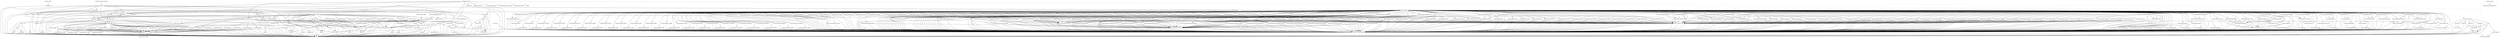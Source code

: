 digraph depends {
    node [shape=plaintext]
"alsa-utils-alsamixer" -> "libasound2";
"alsa-utils-alsamixer" -> "libc6";
"alsa-utils-alsamixer" -> "libformw5";
"alsa-utils-alsamixer" -> "libmenuw5";
"alsa-utils-alsamixer" -> "libncursesw5";
"alsa-utils-alsamixer" -> "libpanelw5";
"alsa-utils-alsamixer" -> "libtinfo5";
"angstrom-feed-configs" -> "opkg" [style=dotted];
"angstrom-packagegroup-boot" -> "angstrom-version";
"angstrom-packagegroup-boot" -> "packagegroup-boot";
"avahi-daemon" -> "base-files";
"avahi-daemon" -> "base-passwd";
"avahi-daemon" -> "libavahi-common3";
"avahi-daemon" -> "libavahi-core7";
"avahi-daemon" -> "libc6";
"avahi-daemon" -> "libcap2";
"avahi-daemon" -> "libdaemon0";
"avahi-daemon" -> "libdbus-1-3";
"avahi-daemon" -> "libexpat1";
"avahi-daemon" -> "libnss-mdns" [style=dotted];
"avahi-daemon" -> "shadow";
"avahi-utils" -> "libavahi-client3";
"avahi-utils" -> "libavahi-common3";
"avahi-utils" -> "libc6";
"bluez4" -> "libc6";
"bluez4" -> "libdbus-1-3";
"bluez4" -> "libglib-2.0-0";
"bluez4" -> "libreadline6";
"bluez4" -> "libudev1";
"bluez4" -> "libusb-0.1-4";
"bluez4" -> "libusb-1.0-0";
"busybox" -> "busybox-syslog" [style=dotted];
"busybox" -> "busybox-udhcpc" [style=dotted];
"busybox" -> "libc6";
"busybox" -> "update-alternatives-opkg";
"busybox" -> "update-rc.d" [style=dotted];
"connman" -> "bluez4";
"connman" -> "connman-conf" [style=dotted];
"connman" -> "dbus-1";
"connman" -> "iptables";
"connman" -> "libc6";
"connman" -> "libdbus-1-3";
"connman" -> "libglib-2.0-0";
"connman" -> "libgnutls26";
"connman" -> "ofono";
"connman" -> "update-rc.d" [style=dotted];
"connman" -> "wpa-supplicant";
"connman" -> "xuser-account";
"connman-angstrom-settings" -> "connman";
"cpufreq-tweaks" -> "cpufrequtils";
"cpufrequtils" -> "libc6";
"dbus-1" -> "base-files";
"dbus-1" -> "base-passwd";
"dbus-1" -> "libc6";
"dbus-1" -> "libdbus-1-3";
"dbus-1" -> "libexpat1";
"dbus-1" -> "libx11-6";
"dbus-1" -> "shadow";
"dbus-1" -> "update-rc.d" [style=dotted];
"e2fsprogs-e2fsck" -> "libblkid1";
"e2fsprogs-e2fsck" -> "libc6";
"e2fsprogs-e2fsck" -> "libcom-err2";
"e2fsprogs-e2fsck" -> "libe2p2";
"e2fsprogs-e2fsck" -> "libext2fs2";
"e2fsprogs-e2fsck" -> "libuuid1";
"fixmac" -> "ranpwd";
"htop" -> "libc6";
"htop" -> "libncursesw5";
"htop" -> "libtinfo5";
"htop" -> "ncurses-terminfo";
"iptables" -> "kernel-module-ip-tables" [style=dotted];
"iptables" -> "kernel-module-ipt-masquerade" [style=dotted];
"iptables" -> "kernel-module-iptable-filter" [style=dotted];
"iptables" -> "kernel-module-iptable-nat" [style=dotted];
"iptables" -> "kernel-module-nf-conntrack" [style=dotted];
"iptables" -> "kernel-module-nf-conntrack-ipv4" [style=dotted];
"iptables" -> "kernel-module-nf-defrag-ipv4" [style=dotted];
"iptables" -> "kernel-module-nf-nat" [style=dotted];
"iptables" -> "kernel-module-x-tables" [style=dotted];
"iptables" -> "libc6";
"iw" -> "libc6";
"iw" -> "libnl-3-200";
"iw" -> "libnl-3-genl";
"kernel" -> "kernel-3.14.4-yocto-standard";
"kernel-module-8021q" -> "kernel-3.14.4-yocto-standard";
"kernel-module-act-mirred" -> "kernel-3.14.4-yocto-standard";
"kernel-module-af-key" -> "kernel-3.14.4-yocto-standard";
"kernel-module-ah4" -> "kernel-3.14.4-yocto-standard";
"kernel-module-ansi-cprng" -> "kernel-3.14.4-yocto-standard";
"kernel-module-anubis" -> "kernel-3.14.4-yocto-standard";
"kernel-module-arc4" -> "kernel-3.14.4-yocto-standard";
"kernel-module-arp-tables" -> "kernel-3.14.4-yocto-standard";
"kernel-module-arp-tables" -> "kernel-module-x-tables";
"kernel-module-arpt-mangle" -> "kernel-3.14.4-yocto-standard";
"kernel-module-arpt-mangle" -> "kernel-module-x-tables";
"kernel-module-arptable-filter" -> "kernel-3.14.4-yocto-standard";
"kernel-module-arptable-filter" -> "kernel-module-arp-tables";
"kernel-module-arptable-filter" -> "kernel-module-x-tables";
"kernel-module-binfmt-misc" -> "kernel-3.14.4-yocto-standard";
"kernel-module-blowfish-common" -> "kernel-3.14.4-yocto-standard";
"kernel-module-blowfish-generic" -> "kernel-3.14.4-yocto-standard";
"kernel-module-blowfish-generic" -> "kernel-module-blowfish-common";
"kernel-module-bonding" -> "kernel-3.14.4-yocto-standard";
"kernel-module-bridge" -> "kernel-3.14.4-yocto-standard";
"kernel-module-bridge" -> "kernel-module-llc";
"kernel-module-bridge" -> "kernel-module-stp";
"kernel-module-bsd-comp" -> "kernel-3.14.4-yocto-standard";
"kernel-module-bsd-comp" -> "kernel-module-ppp-generic";
"kernel-module-bsd-comp" -> "kernel-module-slhc";
"kernel-module-camellia-generic" -> "kernel-3.14.4-yocto-standard";
"kernel-module-cast-common" -> "kernel-3.14.4-yocto-standard";
"kernel-module-cast5-generic" -> "kernel-3.14.4-yocto-standard";
"kernel-module-cast5-generic" -> "kernel-module-cast-common";
"kernel-module-cast6-generic" -> "kernel-3.14.4-yocto-standard";
"kernel-module-cast6-generic" -> "kernel-module-cast-common";
"kernel-module-cdrom" -> "kernel-3.14.4-yocto-standard";
"kernel-module-cifs" -> "kernel-3.14.4-yocto-standard";
"kernel-module-cmac" -> "kernel-3.14.4-yocto-standard";
"kernel-module-configfs" -> "kernel-3.14.4-yocto-standard";
"kernel-module-crc-ccitt" -> "kernel-3.14.4-yocto-standard";
"kernel-module-crypto-null" -> "kernel-3.14.4-yocto-standard";
"kernel-module-cryptoloop" -> "kernel-3.14.4-yocto-standard";
"kernel-module-cryptoloop" -> "kernel-module-loop";
"kernel-module-ctr" -> "kernel-3.14.4-yocto-standard";
"kernel-module-cuse" -> "kernel-3.14.4-yocto-standard";
"kernel-module-cuse" -> "kernel-module-fuse";
"kernel-module-deflate" -> "kernel-3.14.4-yocto-standard";
"kernel-module-dummy" -> "kernel-3.14.4-yocto-standard";
"kernel-module-ebt-802-3" -> "kernel-3.14.4-yocto-standard";
"kernel-module-ebt-802-3" -> "kernel-module-x-tables";
"kernel-module-ebt-among" -> "kernel-3.14.4-yocto-standard";
"kernel-module-ebt-among" -> "kernel-module-x-tables";
"kernel-module-ebt-arp" -> "kernel-3.14.4-yocto-standard";
"kernel-module-ebt-arp" -> "kernel-module-x-tables";
"kernel-module-ebt-arpreply" -> "kernel-3.14.4-yocto-standard";
"kernel-module-ebt-arpreply" -> "kernel-module-x-tables";
"kernel-module-ebt-dnat" -> "kernel-3.14.4-yocto-standard";
"kernel-module-ebt-dnat" -> "kernel-module-x-tables";
"kernel-module-ebt-ip" -> "kernel-3.14.4-yocto-standard";
"kernel-module-ebt-ip" -> "kernel-module-x-tables";
"kernel-module-ebt-ip6" -> "kernel-3.14.4-yocto-standard";
"kernel-module-ebt-ip6" -> "kernel-module-x-tables";
"kernel-module-ebt-limit" -> "kernel-3.14.4-yocto-standard";
"kernel-module-ebt-limit" -> "kernel-module-x-tables";
"kernel-module-ebt-log" -> "kernel-3.14.4-yocto-standard";
"kernel-module-ebt-log" -> "kernel-module-x-tables";
"kernel-module-ebt-mark" -> "kernel-3.14.4-yocto-standard";
"kernel-module-ebt-mark" -> "kernel-module-x-tables";
"kernel-module-ebt-mark-m" -> "kernel-3.14.4-yocto-standard";
"kernel-module-ebt-mark-m" -> "kernel-module-x-tables";
"kernel-module-ebt-nflog" -> "kernel-3.14.4-yocto-standard";
"kernel-module-ebt-nflog" -> "kernel-module-x-tables";
"kernel-module-ebt-pkttype" -> "kernel-3.14.4-yocto-standard";
"kernel-module-ebt-pkttype" -> "kernel-module-x-tables";
"kernel-module-ebt-redirect" -> "kernel-3.14.4-yocto-standard";
"kernel-module-ebt-redirect" -> "kernel-module-x-tables";
"kernel-module-ebt-snat" -> "kernel-3.14.4-yocto-standard";
"kernel-module-ebt-snat" -> "kernel-module-x-tables";
"kernel-module-ebt-stp" -> "kernel-3.14.4-yocto-standard";
"kernel-module-ebt-stp" -> "kernel-module-x-tables";
"kernel-module-ebt-ulog" -> "kernel-3.14.4-yocto-standard";
"kernel-module-ebt-ulog" -> "kernel-module-x-tables";
"kernel-module-ebt-vlan" -> "kernel-3.14.4-yocto-standard";
"kernel-module-ebt-vlan" -> "kernel-module-x-tables";
"kernel-module-ebtable-broute" -> "kernel-3.14.4-yocto-standard";
"kernel-module-ebtable-broute" -> "kernel-module-bridge";
"kernel-module-ebtable-broute" -> "kernel-module-ebtables";
"kernel-module-ebtable-broute" -> "kernel-module-llc";
"kernel-module-ebtable-broute" -> "kernel-module-stp";
"kernel-module-ebtable-broute" -> "kernel-module-x-tables";
"kernel-module-ebtable-filter" -> "kernel-3.14.4-yocto-standard";
"kernel-module-ebtable-filter" -> "kernel-module-ebtables";
"kernel-module-ebtable-filter" -> "kernel-module-x-tables";
"kernel-module-ebtable-nat" -> "kernel-3.14.4-yocto-standard";
"kernel-module-ebtable-nat" -> "kernel-module-ebtables";
"kernel-module-ebtable-nat" -> "kernel-module-x-tables";
"kernel-module-ebtables" -> "kernel-3.14.4-yocto-standard";
"kernel-module-ebtables" -> "kernel-module-x-tables";
"kernel-module-ecb" -> "kernel-3.14.4-yocto-standard";
"kernel-module-esp4" -> "kernel-3.14.4-yocto-standard";
"kernel-module-fuse" -> "kernel-3.14.4-yocto-standard";
"kernel-module-i2c-core" -> "kernel-3.14.4-yocto-standard";
"kernel-module-i2c-dev" -> "kernel-3.14.4-yocto-standard";
"kernel-module-i2c-dev" -> "kernel-module-i2c-core";
"kernel-module-i2c-piix4" -> "kernel-3.14.4-yocto-standard";
"kernel-module-i2c-piix4" -> "kernel-module-i2c-core";
"kernel-module-ip-tables" -> "kernel-3.14.4-yocto-standard";
"kernel-module-ip-tables" -> "kernel-module-x-tables";
"kernel-module-ip6-tables" -> "kernel-3.14.4-yocto-standard";
"kernel-module-ip6-tables" -> "kernel-module-x-tables";
"kernel-module-ip6-tunnel" -> "kernel-3.14.4-yocto-standard";
"kernel-module-ip6-tunnel" -> "kernel-module-tunnel6";
"kernel-module-ip6t-eui64" -> "kernel-3.14.4-yocto-standard";
"kernel-module-ip6t-eui64" -> "kernel-module-x-tables";
"kernel-module-ip6t-frag" -> "kernel-3.14.4-yocto-standard";
"kernel-module-ip6t-frag" -> "kernel-module-x-tables";
"kernel-module-ip6t-hbh" -> "kernel-3.14.4-yocto-standard";
"kernel-module-ip6t-hbh" -> "kernel-module-x-tables";
"kernel-module-ip6t-ipv6header" -> "kernel-3.14.4-yocto-standard";
"kernel-module-ip6t-ipv6header" -> "kernel-module-x-tables";
"kernel-module-ip6t-rt" -> "kernel-3.14.4-yocto-standard";
"kernel-module-ip6t-rt" -> "kernel-module-x-tables";
"kernel-module-ip6table-filter" -> "kernel-3.14.4-yocto-standard";
"kernel-module-ip6table-filter" -> "kernel-module-ip6-tables";
"kernel-module-ip6table-filter" -> "kernel-module-x-tables";
"kernel-module-ip6table-mangle" -> "kernel-3.14.4-yocto-standard";
"kernel-module-ip6table-mangle" -> "kernel-module-ip6-tables";
"kernel-module-ip6table-mangle" -> "kernel-module-x-tables";
"kernel-module-ip6table-raw" -> "kernel-3.14.4-yocto-standard";
"kernel-module-ip6table-raw" -> "kernel-module-ip6-tables";
"kernel-module-ip6table-raw" -> "kernel-module-x-tables";
"kernel-module-ipcomp" -> "kernel-3.14.4-yocto-standard";
"kernel-module-ipcomp" -> "kernel-module-xfrm-ipcomp";
"kernel-module-ipcomp6" -> "kernel-3.14.4-yocto-standard";
"kernel-module-ipcomp6" -> "kernel-module-tunnel6";
"kernel-module-ipcomp6" -> "kernel-module-xfrm-ipcomp";
"kernel-module-ipcomp6" -> "kernel-module-xfrm6-tunnel";
"kernel-module-ipip" -> "kernel-3.14.4-yocto-standard";
"kernel-module-ipt-ah" -> "kernel-3.14.4-yocto-standard";
"kernel-module-ipt-ah" -> "kernel-module-x-tables";
"kernel-module-ipt-clusterip" -> "kernel-3.14.4-yocto-standard";
"kernel-module-ipt-clusterip" -> "kernel-module-nf-conntrack";
"kernel-module-ipt-clusterip" -> "kernel-module-x-tables";
"kernel-module-ipt-ecn" -> "kernel-3.14.4-yocto-standard";
"kernel-module-ipt-ecn" -> "kernel-module-x-tables";
"kernel-module-ipt-masquerade" -> "kernel-3.14.4-yocto-standard";
"kernel-module-ipt-masquerade" -> "kernel-module-nf-conntrack";
"kernel-module-ipt-masquerade" -> "kernel-module-nf-nat";
"kernel-module-ipt-masquerade" -> "kernel-module-x-tables";
"kernel-module-ipt-reject" -> "kernel-3.14.4-yocto-standard";
"kernel-module-ipt-reject" -> "kernel-module-x-tables";
"kernel-module-ipt-ulog" -> "kernel-3.14.4-yocto-standard";
"kernel-module-ipt-ulog" -> "kernel-module-x-tables";
"kernel-module-iptable-filter" -> "kernel-3.14.4-yocto-standard";
"kernel-module-iptable-filter" -> "kernel-module-ip-tables";
"kernel-module-iptable-filter" -> "kernel-module-x-tables";
"kernel-module-iptable-mangle" -> "kernel-3.14.4-yocto-standard";
"kernel-module-iptable-mangle" -> "kernel-module-ip-tables";
"kernel-module-iptable-mangle" -> "kernel-module-x-tables";
"kernel-module-iptable-nat" -> "kernel-3.14.4-yocto-standard";
"kernel-module-iptable-nat" -> "kernel-module-ip-tables";
"kernel-module-iptable-nat" -> "kernel-module-nf-conntrack";
"kernel-module-iptable-nat" -> "kernel-module-nf-nat";
"kernel-module-iptable-nat" -> "kernel-module-nf-nat-ipv4";
"kernel-module-iptable-nat" -> "kernel-module-x-tables";
"kernel-module-iptable-raw" -> "kernel-3.14.4-yocto-standard";
"kernel-module-iptable-raw" -> "kernel-module-ip-tables";
"kernel-module-iptable-raw" -> "kernel-module-x-tables";
"kernel-module-khazad" -> "kernel-3.14.4-yocto-standard";
"kernel-module-libcrc32c" -> "kernel-3.14.4-yocto-standard";
"kernel-module-llc" -> "kernel-3.14.4-yocto-standard";
"kernel-module-loop" -> "kernel-3.14.4-yocto-standard";
"kernel-module-md4" -> "kernel-3.14.4-yocto-standard";
"kernel-module-michael-mic" -> "kernel-3.14.4-yocto-standard";
"kernel-module-minix" -> "kernel-3.14.4-yocto-standard";
"kernel-module-nbd" -> "kernel-3.14.4-yocto-standard";
"kernel-module-nf-conntrack" -> "kernel-3.14.4-yocto-standard";
"kernel-module-nf-conntrack-amanda" -> "kernel-3.14.4-yocto-standard";
"kernel-module-nf-conntrack-amanda" -> "kernel-module-nf-conntrack";
"kernel-module-nf-conntrack-broadcast" -> "kernel-3.14.4-yocto-standard";
"kernel-module-nf-conntrack-broadcast" -> "kernel-module-nf-conntrack";
"kernel-module-nf-conntrack-ftp" -> "kernel-3.14.4-yocto-standard";
"kernel-module-nf-conntrack-ftp" -> "kernel-module-nf-conntrack";
"kernel-module-nf-conntrack-h323" -> "kernel-3.14.4-yocto-standard";
"kernel-module-nf-conntrack-h323" -> "kernel-module-nf-conntrack";
"kernel-module-nf-conntrack-ipv4" -> "kernel-3.14.4-yocto-standard";
"kernel-module-nf-conntrack-ipv4" -> "kernel-module-nf-conntrack";
"kernel-module-nf-conntrack-ipv4" -> "kernel-module-nf-defrag-ipv4";
"kernel-module-nf-conntrack-irc" -> "kernel-3.14.4-yocto-standard";
"kernel-module-nf-conntrack-irc" -> "kernel-module-nf-conntrack";
"kernel-module-nf-conntrack-netbios-ns" -> "kernel-3.14.4-yocto-standard";
"kernel-module-nf-conntrack-netbios-ns" -> "kernel-module-nf-conntrack";
"kernel-module-nf-conntrack-netbios-ns" -> "kernel-module-nf-conntrack-broadcast";
"kernel-module-nf-conntrack-netlink" -> "kernel-3.14.4-yocto-standard";
"kernel-module-nf-conntrack-netlink" -> "kernel-module-nf-conntrack";
"kernel-module-nf-conntrack-netlink" -> "kernel-module-nfnetlink";
"kernel-module-nf-conntrack-pptp" -> "kernel-3.14.4-yocto-standard";
"kernel-module-nf-conntrack-pptp" -> "kernel-module-nf-conntrack";
"kernel-module-nf-conntrack-pptp" -> "kernel-module-nf-conntrack-proto-gre";
"kernel-module-nf-conntrack-proto-gre" -> "kernel-3.14.4-yocto-standard";
"kernel-module-nf-conntrack-proto-gre" -> "kernel-module-nf-conntrack";
"kernel-module-nf-conntrack-proto-sctp" -> "kernel-3.14.4-yocto-standard";
"kernel-module-nf-conntrack-proto-sctp" -> "kernel-module-nf-conntrack";
"kernel-module-nf-conntrack-proto-udplite" -> "kernel-3.14.4-yocto-standard";
"kernel-module-nf-conntrack-proto-udplite" -> "kernel-module-nf-conntrack";
"kernel-module-nf-conntrack-sane" -> "kernel-3.14.4-yocto-standard";
"kernel-module-nf-conntrack-sane" -> "kernel-module-nf-conntrack";
"kernel-module-nf-conntrack-sip" -> "kernel-3.14.4-yocto-standard";
"kernel-module-nf-conntrack-sip" -> "kernel-module-nf-conntrack";
"kernel-module-nf-conntrack-tftp" -> "kernel-3.14.4-yocto-standard";
"kernel-module-nf-conntrack-tftp" -> "kernel-module-nf-conntrack";
"kernel-module-nf-defrag-ipv4" -> "kernel-3.14.4-yocto-standard";
"kernel-module-nf-nat" -> "kernel-3.14.4-yocto-standard";
"kernel-module-nf-nat" -> "kernel-module-nf-conntrack";
"kernel-module-nf-nat-amanda" -> "kernel-3.14.4-yocto-standard";
"kernel-module-nf-nat-amanda" -> "kernel-module-nf-conntrack";
"kernel-module-nf-nat-amanda" -> "kernel-module-nf-conntrack-amanda";
"kernel-module-nf-nat-amanda" -> "kernel-module-nf-nat";
"kernel-module-nf-nat-ftp" -> "kernel-3.14.4-yocto-standard";
"kernel-module-nf-nat-ftp" -> "kernel-module-nf-conntrack";
"kernel-module-nf-nat-ftp" -> "kernel-module-nf-conntrack-ftp";
"kernel-module-nf-nat-ftp" -> "kernel-module-nf-nat";
"kernel-module-nf-nat-h323" -> "kernel-3.14.4-yocto-standard";
"kernel-module-nf-nat-h323" -> "kernel-module-nf-conntrack";
"kernel-module-nf-nat-h323" -> "kernel-module-nf-conntrack-h323";
"kernel-module-nf-nat-h323" -> "kernel-module-nf-nat";
"kernel-module-nf-nat-ipv4" -> "kernel-3.14.4-yocto-standard";
"kernel-module-nf-nat-ipv4" -> "kernel-module-nf-conntrack";
"kernel-module-nf-nat-ipv4" -> "kernel-module-nf-nat";
"kernel-module-nf-nat-irc" -> "kernel-3.14.4-yocto-standard";
"kernel-module-nf-nat-irc" -> "kernel-module-nf-conntrack";
"kernel-module-nf-nat-irc" -> "kernel-module-nf-conntrack-irc";
"kernel-module-nf-nat-irc" -> "kernel-module-nf-nat";
"kernel-module-nf-nat-pptp" -> "kernel-3.14.4-yocto-standard";
"kernel-module-nf-nat-pptp" -> "kernel-module-nf-conntrack";
"kernel-module-nf-nat-pptp" -> "kernel-module-nf-conntrack-pptp";
"kernel-module-nf-nat-pptp" -> "kernel-module-nf-conntrack-proto-gre";
"kernel-module-nf-nat-pptp" -> "kernel-module-nf-nat";
"kernel-module-nf-nat-pptp" -> "kernel-module-nf-nat-proto-gre";
"kernel-module-nf-nat-proto-gre" -> "kernel-3.14.4-yocto-standard";
"kernel-module-nf-nat-proto-gre" -> "kernel-module-nf-conntrack";
"kernel-module-nf-nat-proto-gre" -> "kernel-module-nf-nat";
"kernel-module-nf-nat-proto-sctp" -> "kernel-3.14.4-yocto-standard";
"kernel-module-nf-nat-proto-sctp" -> "kernel-module-libcrc32c";
"kernel-module-nf-nat-proto-sctp" -> "kernel-module-nf-conntrack";
"kernel-module-nf-nat-proto-sctp" -> "kernel-module-nf-nat";
"kernel-module-nf-nat-proto-udplite" -> "kernel-3.14.4-yocto-standard";
"kernel-module-nf-nat-proto-udplite" -> "kernel-module-nf-conntrack";
"kernel-module-nf-nat-proto-udplite" -> "kernel-module-nf-nat";
"kernel-module-nf-nat-sip" -> "kernel-3.14.4-yocto-standard";
"kernel-module-nf-nat-sip" -> "kernel-module-nf-conntrack";
"kernel-module-nf-nat-sip" -> "kernel-module-nf-conntrack-sip";
"kernel-module-nf-nat-sip" -> "kernel-module-nf-nat";
"kernel-module-nf-nat-tftp" -> "kernel-3.14.4-yocto-standard";
"kernel-module-nf-nat-tftp" -> "kernel-module-nf-conntrack";
"kernel-module-nf-nat-tftp" -> "kernel-module-nf-conntrack-tftp";
"kernel-module-nf-nat-tftp" -> "kernel-module-nf-nat";
"kernel-module-nfnetlink" -> "kernel-3.14.4-yocto-standard";
"kernel-module-nfnetlink-log" -> "kernel-3.14.4-yocto-standard";
"kernel-module-nfnetlink-log" -> "kernel-module-nfnetlink";
"kernel-module-nfnetlink-queue" -> "kernel-3.14.4-yocto-standard";
"kernel-module-nfnetlink-queue" -> "kernel-module-nfnetlink";
"kernel-module-nfsd" -> "kernel-3.14.4-yocto-standard";
"kernel-module-nls-ascii" -> "kernel-3.14.4-yocto-standard";
"kernel-module-nls-cp1250" -> "kernel-3.14.4-yocto-standard";
"kernel-module-nls-cp1251" -> "kernel-3.14.4-yocto-standard";
"kernel-module-nls-cp1255" -> "kernel-3.14.4-yocto-standard";
"kernel-module-nls-cp437" -> "kernel-3.14.4-yocto-standard";
"kernel-module-nls-cp737" -> "kernel-3.14.4-yocto-standard";
"kernel-module-nls-cp775" -> "kernel-3.14.4-yocto-standard";
"kernel-module-nls-cp850" -> "kernel-3.14.4-yocto-standard";
"kernel-module-nls-cp852" -> "kernel-3.14.4-yocto-standard";
"kernel-module-nls-cp855" -> "kernel-3.14.4-yocto-standard";
"kernel-module-nls-cp857" -> "kernel-3.14.4-yocto-standard";
"kernel-module-nls-cp860" -> "kernel-3.14.4-yocto-standard";
"kernel-module-nls-cp861" -> "kernel-3.14.4-yocto-standard";
"kernel-module-nls-cp862" -> "kernel-3.14.4-yocto-standard";
"kernel-module-nls-cp863" -> "kernel-3.14.4-yocto-standard";
"kernel-module-nls-cp864" -> "kernel-3.14.4-yocto-standard";
"kernel-module-nls-cp865" -> "kernel-3.14.4-yocto-standard";
"kernel-module-nls-cp866" -> "kernel-3.14.4-yocto-standard";
"kernel-module-nls-cp869" -> "kernel-3.14.4-yocto-standard";
"kernel-module-nls-cp874" -> "kernel-3.14.4-yocto-standard";
"kernel-module-nls-cp932" -> "kernel-3.14.4-yocto-standard";
"kernel-module-nls-cp936" -> "kernel-3.14.4-yocto-standard";
"kernel-module-nls-cp949" -> "kernel-3.14.4-yocto-standard";
"kernel-module-nls-cp950" -> "kernel-3.14.4-yocto-standard";
"kernel-module-nls-euc-jp" -> "kernel-3.14.4-yocto-standard";
"kernel-module-nls-iso8859-1" -> "kernel-3.14.4-yocto-standard";
"kernel-module-nls-iso8859-13" -> "kernel-3.14.4-yocto-standard";
"kernel-module-nls-iso8859-14" -> "kernel-3.14.4-yocto-standard";
"kernel-module-nls-iso8859-15" -> "kernel-3.14.4-yocto-standard";
"kernel-module-nls-iso8859-2" -> "kernel-3.14.4-yocto-standard";
"kernel-module-nls-iso8859-3" -> "kernel-3.14.4-yocto-standard";
"kernel-module-nls-iso8859-4" -> "kernel-3.14.4-yocto-standard";
"kernel-module-nls-iso8859-5" -> "kernel-3.14.4-yocto-standard";
"kernel-module-nls-iso8859-6" -> "kernel-3.14.4-yocto-standard";
"kernel-module-nls-iso8859-7" -> "kernel-3.14.4-yocto-standard";
"kernel-module-nls-iso8859-9" -> "kernel-3.14.4-yocto-standard";
"kernel-module-nls-koi8-r" -> "kernel-3.14.4-yocto-standard";
"kernel-module-nls-koi8-ru" -> "kernel-3.14.4-yocto-standard";
"kernel-module-nls-koi8-u" -> "kernel-3.14.4-yocto-standard";
"kernel-module-nls-utf8" -> "kernel-3.14.4-yocto-standard";
"kernel-module-p8022" -> "kernel-3.14.4-yocto-standard";
"kernel-module-p8022" -> "kernel-module-llc";
"kernel-module-parport" -> "kernel-3.14.4-yocto-standard";
"kernel-module-parport-pc" -> "kernel-3.14.4-yocto-standard";
"kernel-module-parport-pc" -> "kernel-module-parport";
"kernel-module-pktgen" -> "kernel-3.14.4-yocto-standard";
"kernel-module-ppp-async" -> "kernel-3.14.4-yocto-standard";
"kernel-module-ppp-async" -> "kernel-module-crc-ccitt";
"kernel-module-ppp-async" -> "kernel-module-ppp-generic";
"kernel-module-ppp-async" -> "kernel-module-slhc";
"kernel-module-ppp-deflate" -> "kernel-3.14.4-yocto-standard";
"kernel-module-ppp-deflate" -> "kernel-module-ppp-generic";
"kernel-module-ppp-deflate" -> "kernel-module-slhc";
"kernel-module-ppp-generic" -> "kernel-3.14.4-yocto-standard";
"kernel-module-ppp-generic" -> "kernel-module-slhc";
"kernel-module-ppp-synctty" -> "kernel-3.14.4-yocto-standard";
"kernel-module-ppp-synctty" -> "kernel-module-ppp-generic";
"kernel-module-ppp-synctty" -> "kernel-module-slhc";
"kernel-module-pppoe" -> "kernel-3.14.4-yocto-standard";
"kernel-module-pppoe" -> "kernel-module-ppp-generic";
"kernel-module-pppoe" -> "kernel-module-pppox";
"kernel-module-pppoe" -> "kernel-module-slhc";
"kernel-module-pppox" -> "kernel-3.14.4-yocto-standard";
"kernel-module-pppox" -> "kernel-module-ppp-generic";
"kernel-module-pppox" -> "kernel-module-slhc";
"kernel-module-psnap" -> "kernel-3.14.4-yocto-standard";
"kernel-module-psnap" -> "kernel-module-llc";
"kernel-module-reiserfs" -> "kernel-3.14.4-yocto-standard";
"kernel-module-rng-core" -> "kernel-3.14.4-yocto-standard";
"kernel-module-romfs" -> "kernel-3.14.4-yocto-standard";
"kernel-module-sch-cbq" -> "kernel-3.14.4-yocto-standard";
"kernel-module-sch-codel" -> "kernel-3.14.4-yocto-standard";
"kernel-module-sch-dsmark" -> "kernel-3.14.4-yocto-standard";
"kernel-module-sch-gred" -> "kernel-3.14.4-yocto-standard";
"kernel-module-sch-hfsc" -> "kernel-3.14.4-yocto-standard";
"kernel-module-sch-htb" -> "kernel-3.14.4-yocto-standard";
"kernel-module-sch-ingress" -> "kernel-3.14.4-yocto-standard";
"kernel-module-sch-netem" -> "kernel-3.14.4-yocto-standard";
"kernel-module-sch-prio" -> "kernel-3.14.4-yocto-standard";
"kernel-module-sch-red" -> "kernel-3.14.4-yocto-standard";
"kernel-module-sch-sfq" -> "kernel-3.14.4-yocto-standard";
"kernel-module-sch-tbf" -> "kernel-3.14.4-yocto-standard";
"kernel-module-sch-teql" -> "kernel-3.14.4-yocto-standard";
"kernel-module-scsi-mod" -> "kernel-3.14.4-yocto-standard";
"kernel-module-sctp" -> "kernel-3.14.4-yocto-standard";
"kernel-module-sctp" -> "kernel-module-libcrc32c";
"kernel-module-sd-mod" -> "kernel-3.14.4-yocto-standard";
"kernel-module-sd-mod" -> "kernel-module-scsi-mod";
"kernel-module-seqiv" -> "kernel-3.14.4-yocto-standard";
"kernel-module-serpent-generic" -> "kernel-3.14.4-yocto-standard";
"kernel-module-sg" -> "kernel-3.14.4-yocto-standard";
"kernel-module-sg" -> "kernel-module-scsi-mod";
"kernel-module-sha256-generic" -> "kernel-3.14.4-yocto-standard";
"kernel-module-sha512-generic" -> "kernel-3.14.4-yocto-standard";
"kernel-module-slhc" -> "kernel-3.14.4-yocto-standard";
"kernel-module-slip" -> "kernel-3.14.4-yocto-standard";
"kernel-module-slip" -> "kernel-module-slhc";
"kernel-module-softdog" -> "kernel-3.14.4-yocto-standard";
"kernel-module-sr-mod" -> "kernel-3.14.4-yocto-standard";
"kernel-module-sr-mod" -> "kernel-module-cdrom";
"kernel-module-sr-mod" -> "kernel-module-scsi-mod";
"kernel-module-stp" -> "kernel-3.14.4-yocto-standard";
"kernel-module-stp" -> "kernel-module-llc";
"kernel-module-tcrypt" -> "kernel-3.14.4-yocto-standard";
"kernel-module-tea" -> "kernel-3.14.4-yocto-standard";
"kernel-module-tipc" -> "kernel-3.14.4-yocto-standard";
"kernel-module-ts-bm" -> "kernel-3.14.4-yocto-standard";
"kernel-module-ts-fsm" -> "kernel-3.14.4-yocto-standard";
"kernel-module-ts-kmp" -> "kernel-3.14.4-yocto-standard";
"kernel-module-tun" -> "kernel-3.14.4-yocto-standard";
"kernel-module-tunnel6" -> "kernel-3.14.4-yocto-standard";
"kernel-module-twofish-common" -> "kernel-3.14.4-yocto-standard";
"kernel-module-twofish-generic" -> "kernel-3.14.4-yocto-standard";
"kernel-module-twofish-generic" -> "kernel-module-twofish-common";
"kernel-module-usb-storage" -> "kernel-3.14.4-yocto-standard";
"kernel-module-usb-storage" -> "kernel-module-scsi-mod";
"kernel-module-wp512" -> "kernel-3.14.4-yocto-standard";
"kernel-module-x-tables" -> "kernel-3.14.4-yocto-standard";
"kernel-module-xcbc" -> "kernel-3.14.4-yocto-standard";
"kernel-module-xfrm-ipcomp" -> "kernel-3.14.4-yocto-standard";
"kernel-module-xfrm-user" -> "kernel-3.14.4-yocto-standard";
"kernel-module-xfrm4-tunnel" -> "kernel-3.14.4-yocto-standard";
"kernel-module-xfrm6-tunnel" -> "kernel-3.14.4-yocto-standard";
"kernel-module-xfrm6-tunnel" -> "kernel-module-tunnel6";
"kernel-module-xt-classify" -> "kernel-3.14.4-yocto-standard";
"kernel-module-xt-classify" -> "kernel-module-x-tables";
"kernel-module-xt-comment" -> "kernel-3.14.4-yocto-standard";
"kernel-module-xt-comment" -> "kernel-module-x-tables";
"kernel-module-xt-connbytes" -> "kernel-3.14.4-yocto-standard";
"kernel-module-xt-connbytes" -> "kernel-module-nf-conntrack";
"kernel-module-xt-connbytes" -> "kernel-module-x-tables";
"kernel-module-xt-connlimit" -> "kernel-3.14.4-yocto-standard";
"kernel-module-xt-connlimit" -> "kernel-module-nf-conntrack";
"kernel-module-xt-connlimit" -> "kernel-module-x-tables";
"kernel-module-xt-connmark" -> "kernel-3.14.4-yocto-standard";
"kernel-module-xt-connmark" -> "kernel-module-nf-conntrack";
"kernel-module-xt-connmark" -> "kernel-module-x-tables";
"kernel-module-xt-conntrack" -> "kernel-3.14.4-yocto-standard";
"kernel-module-xt-conntrack" -> "kernel-module-nf-conntrack";
"kernel-module-xt-conntrack" -> "kernel-module-x-tables";
"kernel-module-xt-ct" -> "kernel-3.14.4-yocto-standard";
"kernel-module-xt-ct" -> "kernel-module-nf-conntrack";
"kernel-module-xt-ct" -> "kernel-module-x-tables";
"kernel-module-xt-dccp" -> "kernel-3.14.4-yocto-standard";
"kernel-module-xt-dccp" -> "kernel-module-x-tables";
"kernel-module-xt-dscp" -> "kernel-3.14.4-yocto-standard";
"kernel-module-xt-dscp" -> "kernel-module-x-tables";
"kernel-module-xt-ecn" -> "kernel-3.14.4-yocto-standard";
"kernel-module-xt-ecn" -> "kernel-module-x-tables";
"kernel-module-xt-esp" -> "kernel-3.14.4-yocto-standard";
"kernel-module-xt-esp" -> "kernel-module-x-tables";
"kernel-module-xt-hashlimit" -> "kernel-3.14.4-yocto-standard";
"kernel-module-xt-hashlimit" -> "kernel-module-x-tables";
"kernel-module-xt-helper" -> "kernel-3.14.4-yocto-standard";
"kernel-module-xt-helper" -> "kernel-module-nf-conntrack";
"kernel-module-xt-helper" -> "kernel-module-x-tables";
"kernel-module-xt-hl" -> "kernel-3.14.4-yocto-standard";
"kernel-module-xt-hl" -> "kernel-module-x-tables";
"kernel-module-xt-length" -> "kernel-3.14.4-yocto-standard";
"kernel-module-xt-length" -> "kernel-module-x-tables";
"kernel-module-xt-limit" -> "kernel-3.14.4-yocto-standard";
"kernel-module-xt-limit" -> "kernel-module-x-tables";
"kernel-module-xt-mac" -> "kernel-3.14.4-yocto-standard";
"kernel-module-xt-mac" -> "kernel-module-x-tables";
"kernel-module-xt-mark" -> "kernel-3.14.4-yocto-standard";
"kernel-module-xt-mark" -> "kernel-module-x-tables";
"kernel-module-xt-multiport" -> "kernel-3.14.4-yocto-standard";
"kernel-module-xt-multiport" -> "kernel-module-x-tables";
"kernel-module-xt-nat" -> "kernel-3.14.4-yocto-standard";
"kernel-module-xt-nat" -> "kernel-module-nf-conntrack";
"kernel-module-xt-nat" -> "kernel-module-nf-nat";
"kernel-module-xt-nat" -> "kernel-module-x-tables";
"kernel-module-xt-netmap" -> "kernel-3.14.4-yocto-standard";
"kernel-module-xt-netmap" -> "kernel-module-nf-conntrack";
"kernel-module-xt-netmap" -> "kernel-module-nf-nat";
"kernel-module-xt-netmap" -> "kernel-module-x-tables";
"kernel-module-xt-nflog" -> "kernel-3.14.4-yocto-standard";
"kernel-module-xt-nflog" -> "kernel-module-nfnetlink";
"kernel-module-xt-nflog" -> "kernel-module-nfnetlink-log";
"kernel-module-xt-nflog" -> "kernel-module-x-tables";
"kernel-module-xt-nfqueue" -> "kernel-3.14.4-yocto-standard";
"kernel-module-xt-nfqueue" -> "kernel-module-x-tables";
"kernel-module-xt-pkttype" -> "kernel-3.14.4-yocto-standard";
"kernel-module-xt-pkttype" -> "kernel-module-x-tables";
"kernel-module-xt-policy" -> "kernel-3.14.4-yocto-standard";
"kernel-module-xt-policy" -> "kernel-module-x-tables";
"kernel-module-xt-quota" -> "kernel-3.14.4-yocto-standard";
"kernel-module-xt-quota" -> "kernel-module-x-tables";
"kernel-module-xt-realm" -> "kernel-3.14.4-yocto-standard";
"kernel-module-xt-realm" -> "kernel-module-x-tables";
"kernel-module-xt-redirect" -> "kernel-3.14.4-yocto-standard";
"kernel-module-xt-redirect" -> "kernel-module-nf-conntrack";
"kernel-module-xt-redirect" -> "kernel-module-nf-nat";
"kernel-module-xt-redirect" -> "kernel-module-x-tables";
"kernel-module-xt-sctp" -> "kernel-3.14.4-yocto-standard";
"kernel-module-xt-sctp" -> "kernel-module-x-tables";
"kernel-module-xt-state" -> "kernel-3.14.4-yocto-standard";
"kernel-module-xt-state" -> "kernel-module-nf-conntrack";
"kernel-module-xt-state" -> "kernel-module-x-tables";
"kernel-module-xt-statistic" -> "kernel-3.14.4-yocto-standard";
"kernel-module-xt-statistic" -> "kernel-module-x-tables";
"kernel-module-xt-string" -> "kernel-3.14.4-yocto-standard";
"kernel-module-xt-string" -> "kernel-module-x-tables";
"kernel-module-xt-tcpmss" -> "kernel-3.14.4-yocto-standard";
"kernel-module-xt-tcpmss" -> "kernel-module-x-tables";
"kernel-module-xt-tcpudp" -> "kernel-3.14.4-yocto-standard";
"kernel-module-xt-tcpudp" -> "kernel-module-x-tables";
"kernel-module-xt-trace" -> "kernel-3.14.4-yocto-standard";
"kernel-module-xt-trace" -> "kernel-module-x-tables";
"kernel-module-xt-u32" -> "kernel-3.14.4-yocto-standard";
"kernel-module-xt-u32" -> "kernel-module-x-tables";
"kernel-modules" -> "kernel-module-8021q";
"kernel-modules" -> "kernel-module-act-mirred";
"kernel-modules" -> "kernel-module-af-key";
"kernel-modules" -> "kernel-module-ah4";
"kernel-modules" -> "kernel-module-ansi-cprng";
"kernel-modules" -> "kernel-module-anubis";
"kernel-modules" -> "kernel-module-arc4";
"kernel-modules" -> "kernel-module-arp-tables";
"kernel-modules" -> "kernel-module-arpt-mangle";
"kernel-modules" -> "kernel-module-arptable-filter";
"kernel-modules" -> "kernel-module-binfmt-misc";
"kernel-modules" -> "kernel-module-blowfish-common";
"kernel-modules" -> "kernel-module-blowfish-generic";
"kernel-modules" -> "kernel-module-bonding";
"kernel-modules" -> "kernel-module-bridge";
"kernel-modules" -> "kernel-module-bsd-comp";
"kernel-modules" -> "kernel-module-camellia-generic";
"kernel-modules" -> "kernel-module-cast-common";
"kernel-modules" -> "kernel-module-cast5-generic";
"kernel-modules" -> "kernel-module-cast6-generic";
"kernel-modules" -> "kernel-module-cdrom";
"kernel-modules" -> "kernel-module-cifs";
"kernel-modules" -> "kernel-module-cmac";
"kernel-modules" -> "kernel-module-configfs";
"kernel-modules" -> "kernel-module-crc-ccitt";
"kernel-modules" -> "kernel-module-crypto-null";
"kernel-modules" -> "kernel-module-cryptoloop";
"kernel-modules" -> "kernel-module-ctr";
"kernel-modules" -> "kernel-module-cuse";
"kernel-modules" -> "kernel-module-deflate";
"kernel-modules" -> "kernel-module-dummy";
"kernel-modules" -> "kernel-module-ebt-802-3";
"kernel-modules" -> "kernel-module-ebt-among";
"kernel-modules" -> "kernel-module-ebt-arp";
"kernel-modules" -> "kernel-module-ebt-arpreply";
"kernel-modules" -> "kernel-module-ebt-dnat";
"kernel-modules" -> "kernel-module-ebt-ip";
"kernel-modules" -> "kernel-module-ebt-ip6";
"kernel-modules" -> "kernel-module-ebt-limit";
"kernel-modules" -> "kernel-module-ebt-log";
"kernel-modules" -> "kernel-module-ebt-mark";
"kernel-modules" -> "kernel-module-ebt-mark-m";
"kernel-modules" -> "kernel-module-ebt-nflog";
"kernel-modules" -> "kernel-module-ebt-pkttype";
"kernel-modules" -> "kernel-module-ebt-redirect";
"kernel-modules" -> "kernel-module-ebt-snat";
"kernel-modules" -> "kernel-module-ebt-stp";
"kernel-modules" -> "kernel-module-ebt-ulog";
"kernel-modules" -> "kernel-module-ebt-vlan";
"kernel-modules" -> "kernel-module-ebtable-broute";
"kernel-modules" -> "kernel-module-ebtable-filter";
"kernel-modules" -> "kernel-module-ebtable-nat";
"kernel-modules" -> "kernel-module-ebtables";
"kernel-modules" -> "kernel-module-ecb";
"kernel-modules" -> "kernel-module-esp4";
"kernel-modules" -> "kernel-module-fuse";
"kernel-modules" -> "kernel-module-i2c-core";
"kernel-modules" -> "kernel-module-i2c-dev";
"kernel-modules" -> "kernel-module-i2c-piix4";
"kernel-modules" -> "kernel-module-ip-tables";
"kernel-modules" -> "kernel-module-ip6-tables";
"kernel-modules" -> "kernel-module-ip6-tunnel";
"kernel-modules" -> "kernel-module-ip6t-eui64";
"kernel-modules" -> "kernel-module-ip6t-frag";
"kernel-modules" -> "kernel-module-ip6t-hbh";
"kernel-modules" -> "kernel-module-ip6t-ipv6header";
"kernel-modules" -> "kernel-module-ip6t-rt";
"kernel-modules" -> "kernel-module-ip6table-filter";
"kernel-modules" -> "kernel-module-ip6table-mangle";
"kernel-modules" -> "kernel-module-ip6table-raw";
"kernel-modules" -> "kernel-module-ipcomp";
"kernel-modules" -> "kernel-module-ipcomp6";
"kernel-modules" -> "kernel-module-ipip";
"kernel-modules" -> "kernel-module-ipt-ah";
"kernel-modules" -> "kernel-module-ipt-clusterip";
"kernel-modules" -> "kernel-module-ipt-ecn";
"kernel-modules" -> "kernel-module-ipt-masquerade";
"kernel-modules" -> "kernel-module-ipt-reject";
"kernel-modules" -> "kernel-module-ipt-ulog";
"kernel-modules" -> "kernel-module-iptable-filter";
"kernel-modules" -> "kernel-module-iptable-mangle";
"kernel-modules" -> "kernel-module-iptable-nat";
"kernel-modules" -> "kernel-module-iptable-raw";
"kernel-modules" -> "kernel-module-khazad";
"kernel-modules" -> "kernel-module-libcrc32c";
"kernel-modules" -> "kernel-module-llc";
"kernel-modules" -> "kernel-module-loop";
"kernel-modules" -> "kernel-module-md4";
"kernel-modules" -> "kernel-module-michael-mic";
"kernel-modules" -> "kernel-module-minix";
"kernel-modules" -> "kernel-module-nbd";
"kernel-modules" -> "kernel-module-nf-conntrack";
"kernel-modules" -> "kernel-module-nf-conntrack-amanda";
"kernel-modules" -> "kernel-module-nf-conntrack-broadcast";
"kernel-modules" -> "kernel-module-nf-conntrack-ftp";
"kernel-modules" -> "kernel-module-nf-conntrack-h323";
"kernel-modules" -> "kernel-module-nf-conntrack-ipv4";
"kernel-modules" -> "kernel-module-nf-conntrack-irc";
"kernel-modules" -> "kernel-module-nf-conntrack-netbios-ns";
"kernel-modules" -> "kernel-module-nf-conntrack-netlink";
"kernel-modules" -> "kernel-module-nf-conntrack-pptp";
"kernel-modules" -> "kernel-module-nf-conntrack-proto-gre";
"kernel-modules" -> "kernel-module-nf-conntrack-proto-sctp";
"kernel-modules" -> "kernel-module-nf-conntrack-proto-udplite";
"kernel-modules" -> "kernel-module-nf-conntrack-sane";
"kernel-modules" -> "kernel-module-nf-conntrack-sip";
"kernel-modules" -> "kernel-module-nf-conntrack-tftp";
"kernel-modules" -> "kernel-module-nf-defrag-ipv4";
"kernel-modules" -> "kernel-module-nf-nat";
"kernel-modules" -> "kernel-module-nf-nat-amanda";
"kernel-modules" -> "kernel-module-nf-nat-ftp";
"kernel-modules" -> "kernel-module-nf-nat-h323";
"kernel-modules" -> "kernel-module-nf-nat-ipv4";
"kernel-modules" -> "kernel-module-nf-nat-irc";
"kernel-modules" -> "kernel-module-nf-nat-pptp";
"kernel-modules" -> "kernel-module-nf-nat-proto-gre";
"kernel-modules" -> "kernel-module-nf-nat-proto-sctp";
"kernel-modules" -> "kernel-module-nf-nat-proto-udplite";
"kernel-modules" -> "kernel-module-nf-nat-sip";
"kernel-modules" -> "kernel-module-nf-nat-tftp";
"kernel-modules" -> "kernel-module-nfnetlink";
"kernel-modules" -> "kernel-module-nfnetlink-log";
"kernel-modules" -> "kernel-module-nfnetlink-queue";
"kernel-modules" -> "kernel-module-nfsd";
"kernel-modules" -> "kernel-module-nls-ascii";
"kernel-modules" -> "kernel-module-nls-cp1250";
"kernel-modules" -> "kernel-module-nls-cp1251";
"kernel-modules" -> "kernel-module-nls-cp1255";
"kernel-modules" -> "kernel-module-nls-cp437";
"kernel-modules" -> "kernel-module-nls-cp737";
"kernel-modules" -> "kernel-module-nls-cp775";
"kernel-modules" -> "kernel-module-nls-cp850";
"kernel-modules" -> "kernel-module-nls-cp852";
"kernel-modules" -> "kernel-module-nls-cp855";
"kernel-modules" -> "kernel-module-nls-cp857";
"kernel-modules" -> "kernel-module-nls-cp860";
"kernel-modules" -> "kernel-module-nls-cp861";
"kernel-modules" -> "kernel-module-nls-cp862";
"kernel-modules" -> "kernel-module-nls-cp863";
"kernel-modules" -> "kernel-module-nls-cp864";
"kernel-modules" -> "kernel-module-nls-cp865";
"kernel-modules" -> "kernel-module-nls-cp866";
"kernel-modules" -> "kernel-module-nls-cp869";
"kernel-modules" -> "kernel-module-nls-cp874";
"kernel-modules" -> "kernel-module-nls-cp932";
"kernel-modules" -> "kernel-module-nls-cp936";
"kernel-modules" -> "kernel-module-nls-cp949";
"kernel-modules" -> "kernel-module-nls-cp950";
"kernel-modules" -> "kernel-module-nls-euc-jp";
"kernel-modules" -> "kernel-module-nls-iso8859-1";
"kernel-modules" -> "kernel-module-nls-iso8859-13";
"kernel-modules" -> "kernel-module-nls-iso8859-14";
"kernel-modules" -> "kernel-module-nls-iso8859-15";
"kernel-modules" -> "kernel-module-nls-iso8859-2";
"kernel-modules" -> "kernel-module-nls-iso8859-3";
"kernel-modules" -> "kernel-module-nls-iso8859-4";
"kernel-modules" -> "kernel-module-nls-iso8859-5";
"kernel-modules" -> "kernel-module-nls-iso8859-6";
"kernel-modules" -> "kernel-module-nls-iso8859-7";
"kernel-modules" -> "kernel-module-nls-iso8859-9";
"kernel-modules" -> "kernel-module-nls-koi8-r";
"kernel-modules" -> "kernel-module-nls-koi8-ru";
"kernel-modules" -> "kernel-module-nls-koi8-u";
"kernel-modules" -> "kernel-module-nls-utf8";
"kernel-modules" -> "kernel-module-p8022";
"kernel-modules" -> "kernel-module-parport";
"kernel-modules" -> "kernel-module-parport-pc";
"kernel-modules" -> "kernel-module-pktgen";
"kernel-modules" -> "kernel-module-ppp-async";
"kernel-modules" -> "kernel-module-ppp-deflate";
"kernel-modules" -> "kernel-module-ppp-generic";
"kernel-modules" -> "kernel-module-ppp-synctty";
"kernel-modules" -> "kernel-module-pppoe";
"kernel-modules" -> "kernel-module-pppox";
"kernel-modules" -> "kernel-module-psnap";
"kernel-modules" -> "kernel-module-reiserfs";
"kernel-modules" -> "kernel-module-rng-core";
"kernel-modules" -> "kernel-module-romfs";
"kernel-modules" -> "kernel-module-sch-cbq";
"kernel-modules" -> "kernel-module-sch-codel";
"kernel-modules" -> "kernel-module-sch-dsmark";
"kernel-modules" -> "kernel-module-sch-gred";
"kernel-modules" -> "kernel-module-sch-hfsc";
"kernel-modules" -> "kernel-module-sch-htb";
"kernel-modules" -> "kernel-module-sch-ingress";
"kernel-modules" -> "kernel-module-sch-netem";
"kernel-modules" -> "kernel-module-sch-prio";
"kernel-modules" -> "kernel-module-sch-red";
"kernel-modules" -> "kernel-module-sch-sfq";
"kernel-modules" -> "kernel-module-sch-tbf";
"kernel-modules" -> "kernel-module-sch-teql";
"kernel-modules" -> "kernel-module-scsi-mod";
"kernel-modules" -> "kernel-module-sctp";
"kernel-modules" -> "kernel-module-sd-mod";
"kernel-modules" -> "kernel-module-seqiv";
"kernel-modules" -> "kernel-module-serpent-generic";
"kernel-modules" -> "kernel-module-sg";
"kernel-modules" -> "kernel-module-sha256-generic";
"kernel-modules" -> "kernel-module-sha512-generic";
"kernel-modules" -> "kernel-module-slhc";
"kernel-modules" -> "kernel-module-slip";
"kernel-modules" -> "kernel-module-softdog";
"kernel-modules" -> "kernel-module-sr-mod";
"kernel-modules" -> "kernel-module-stp";
"kernel-modules" -> "kernel-module-tcrypt";
"kernel-modules" -> "kernel-module-tea";
"kernel-modules" -> "kernel-module-tipc";
"kernel-modules" -> "kernel-module-ts-bm";
"kernel-modules" -> "kernel-module-ts-fsm";
"kernel-modules" -> "kernel-module-ts-kmp";
"kernel-modules" -> "kernel-module-tun";
"kernel-modules" -> "kernel-module-tunnel6";
"kernel-modules" -> "kernel-module-twofish-common";
"kernel-modules" -> "kernel-module-twofish-generic";
"kernel-modules" -> "kernel-module-usb-storage";
"kernel-modules" -> "kernel-module-wp512";
"kernel-modules" -> "kernel-module-x-tables";
"kernel-modules" -> "kernel-module-xcbc";
"kernel-modules" -> "kernel-module-xfrm-ipcomp";
"kernel-modules" -> "kernel-module-xfrm-user";
"kernel-modules" -> "kernel-module-xfrm4-tunnel";
"kernel-modules" -> "kernel-module-xfrm6-tunnel";
"kernel-modules" -> "kernel-module-xt-classify";
"kernel-modules" -> "kernel-module-xt-comment";
"kernel-modules" -> "kernel-module-xt-connbytes";
"kernel-modules" -> "kernel-module-xt-connlimit";
"kernel-modules" -> "kernel-module-xt-connmark";
"kernel-modules" -> "kernel-module-xt-conntrack";
"kernel-modules" -> "kernel-module-xt-ct";
"kernel-modules" -> "kernel-module-xt-dccp";
"kernel-modules" -> "kernel-module-xt-dscp";
"kernel-modules" -> "kernel-module-xt-ecn";
"kernel-modules" -> "kernel-module-xt-esp";
"kernel-modules" -> "kernel-module-xt-hashlimit";
"kernel-modules" -> "kernel-module-xt-helper";
"kernel-modules" -> "kernel-module-xt-hl";
"kernel-modules" -> "kernel-module-xt-length";
"kernel-modules" -> "kernel-module-xt-limit";
"kernel-modules" -> "kernel-module-xt-mac";
"kernel-modules" -> "kernel-module-xt-mark";
"kernel-modules" -> "kernel-module-xt-multiport";
"kernel-modules" -> "kernel-module-xt-nat";
"kernel-modules" -> "kernel-module-xt-netmap";
"kernel-modules" -> "kernel-module-xt-nflog";
"kernel-modules" -> "kernel-module-xt-nfqueue";
"kernel-modules" -> "kernel-module-xt-pkttype";
"kernel-modules" -> "kernel-module-xt-policy";
"kernel-modules" -> "kernel-module-xt-quota";
"kernel-modules" -> "kernel-module-xt-realm";
"kernel-modules" -> "kernel-module-xt-redirect";
"kernel-modules" -> "kernel-module-xt-sctp";
"kernel-modules" -> "kernel-module-xt-state";
"kernel-modules" -> "kernel-module-xt-statistic";
"kernel-modules" -> "kernel-module-xt-string";
"kernel-modules" -> "kernel-module-xt-tcpmss";
"kernel-modules" -> "kernel-module-xt-tcpudp";
"kernel-modules" -> "kernel-module-xt-trace";
"kernel-modules" -> "kernel-module-xt-u32";
"kmod" -> "libc6";
"kmod" -> "libz1";
"kmod" -> "update-alternatives-opkg";
"libacl1" -> "libattr1";
"libacl1" -> "libc6";
"libasound2" -> "alsa-conf-base";
"libasound2" -> "libc6";
"libattr1" -> "libc6";
"libavahi-client3" -> "libavahi-common3";
"libavahi-client3" -> "libc6";
"libavahi-client3" -> "libdbus-1-3";
"libavahi-common3" -> "libc6";
"libavahi-core7" -> "libavahi-common3";
"libavahi-core7" -> "libc6";
"libblkid1" -> "libc6";
"libblkid1" -> "libuuid1";
"libcap2" -> "libc6";
"libcom-err2" -> "libc6";
"libcrypto1.0.0" -> "libc6";
"libcrypto1.0.0" -> "openssl-conf" [style=dotted];
"libdaemon0" -> "libc6";
"libdbus-1-3" -> "dbus-1" [style=dotted];
"libdbus-1-3" -> "libc6";
"libe2p2" -> "libc6";
"libexpat1" -> "libc6";
"libext2fs2" -> "libblkid1";
"libext2fs2" -> "libc6";
"libext2fs2" -> "libcom-err2";
"libffi6" -> "libc6";
"libformw5" -> "libc6";
"libformw5" -> "libncursesw5";
"libformw5" -> "libtinfo5";
"libgcrypt11" -> "libc6";
"libgcrypt11" -> "libcap2";
"libgcrypt11" -> "libgpg-error0";
"libglib-2.0-0" -> "libc6";
"libglib-2.0-0" -> "libffi6";
"libglib-2.0-0" -> "libz1";
"libgnutls26" -> "libc6";
"libgnutls26" -> "libcap2";
"libgnutls26" -> "libgcrypt11";
"libgnutls26" -> "libgpg-error0";
"libgnutls26" -> "libtasn1-6";
"libgnutls26" -> "libz1";
"libgpg-error0" -> "libc6";
"libkmod2" -> "libc6";
"libkmod2" -> "libz1";
"liblzma5" -> "libc6";
"libmenuw5" -> "libc6";
"libmenuw5" -> "libncursesw5";
"libmenuw5" -> "libtinfo5";
"libmount1" -> "libblkid1";
"libmount1" -> "libc6";
"libmount1" -> "libuuid1";
"libncursesw5" -> "libc6";
"libncursesw5" -> "libtinfo5";
"libnl-3-200" -> "libc6";
"libnl-3-cli" -> "libc6";
"libnl-3-cli" -> "libnl-3-200";
"libnl-3-cli" -> "libnl-3-genl";
"libnl-3-cli" -> "libnl-nf-3-200";
"libnl-3-cli" -> "libnl-route-3-200";
"libnl-3-genl" -> "libc6";
"libnl-3-genl" -> "libnl-3-200";
"libnl-3-genl" -> "libnl-3-cli";
"libnl-nf-3-200" -> "libc6";
"libnl-nf-3-200" -> "libnl-3-200";
"libnl-nf-3-200" -> "libnl-route-3-200";
"libnl-route-3-200" -> "libc6";
"libnl-route-3-200" -> "libnl-3-200";
"libnss-mdns" -> "avahi-daemon";
"libnss-mdns" -> "libc6";
"libopkg1" -> "libc6";
"libpam" -> "libc6";
"libpam" -> "libpam-runtime-suffix" [style=dotted];
"libpam-runtime" -> "libpam-suffix";
"libpam-runtime" -> "pam-plugin-deny-suffix";
"libpam-runtime" -> "pam-plugin-permit-suffix";
"libpam-runtime" -> "pam-plugin-unix-suffix";
"libpam-runtime" -> "pam-plugin-warn-suffix";
"libpanelw5" -> "libc6";
"libpanelw5" -> "libncursesw5";
"libpanelw5" -> "libtinfo5";
"libreadline6" -> "libc6";
"libreadline6" -> "libtinfo5";
"libtasn1-6" -> "libc6";
"libtinfo5" -> "libc6";
"libtinfo5" -> "ncurses-terminfo-base" [style=dotted];
"libudev1" -> "libc6";
"libusb-0.1-4" -> "libc6";
"libusb-0.1-4" -> "libusb-1.0-0";
"libusb-1.0-0" -> "libc6";
"libuuid1" -> "libc6";
"libwrap0" -> "libc6";
"libx11-6" -> "libc6";
"libx11-6" -> "libxau6";
"libx11-6" -> "libxcb1";
"libx11-6" -> "libxdmcp6";
"libxau6" -> "libc6";
"libxcb1" -> "libc6";
"libxcb1" -> "libxau6";
"libxcb1" -> "libxdmcp6";
"libxdmcp6" -> "libc6";
"libz1" -> "libc6";
"locale-base-en-us" -> "eglibc-binary-localedata-en-us";
"ncurses-terminfo" -> "ncurses-terminfo-base";
"ofono" -> "dbus-1";
"ofono" -> "libc6";
"ofono" -> "libdbus-1-3";
"ofono" -> "libglib-2.0-0";
"ofono" -> "libudev1";
"ofono" -> "update-rc.d" [style=dotted];
"openssh-keygen" -> "libc6";
"openssh-keygen" -> "libcrypto1.0.0";
"openssh-scp" -> "libc6";
"openssh-scp" -> "update-alternatives-opkg";
"openssh-sftp" -> "libc6";
"openssh-sftp-server" -> "libc6";
"openssh-ssh" -> "libc6";
"openssh-ssh" -> "libcrypto1.0.0";
"openssh-ssh" -> "libz1";
"openssh-ssh" -> "update-alternatives-opkg";
"openssh-sshd" -> "base-files";
"openssh-sshd" -> "base-passwd";
"openssh-sshd" -> "libc6";
"openssh-sshd" -> "libcrypto1.0.0";
"openssh-sshd" -> "libpam";
"openssh-sshd" -> "libwrap0";
"openssh-sshd" -> "libz1";
"openssh-sshd" -> "openssh-keygen";
"openssh-sshd" -> "pam-plugin-keyinit";
"openssh-sshd" -> "pam-plugin-loginuid";
"openssh-sshd" -> "shadow";
"opkg" -> "libc6";
"opkg" -> "libopkg1";
"opkg" -> "opkg-config-base";
"opkg" -> "run-postinsts";
"opkg" -> "update-alternatives-opkg";
"packagegroup-basic" -> "alsa-utils-alsamixer" [style=dotted];
"packagegroup-basic" -> "avahi-daemon";
"packagegroup-basic" -> "avahi-utils";
"packagegroup-basic" -> "bluez4" [style=dotted];
"packagegroup-basic" -> "cpufrequtils" [style=dotted];
"packagegroup-basic" -> "htop" [style=dotted];
"packagegroup-basic" -> "iw" [style=dotted];
"packagegroup-basic" -> "kernel-module-g-ether" [style=dotted];
"packagegroup-basic" -> "kernel-module-g-mass-storage" [style=dotted];
"packagegroup-basic" -> "kernel-module-g-serial" [style=dotted];
"packagegroup-basic" -> "kernel-modules" [style=dotted];
"packagegroup-basic" -> "openssh-scp";
"packagegroup-basic" -> "openssh-sftp";
"packagegroup-basic" -> "openssh-sftp-server";
"packagegroup-basic" -> "openssh-ssh";
"packagegroup-basic" -> "openssh-sshd";
"packagegroup-basic" -> "tzdata" [style=dotted];
"packagegroup-basic" -> "wpa-supplicant" [style=dotted];
"packagegroup-boot" -> "base-files";
"packagegroup-boot" -> "base-passwd";
"packagegroup-boot" -> "busybox";
"packagegroup-boot" -> "kernel" [style=dotted];
"packagegroup-boot" -> "netbase";
"pam-plugin-deny" -> "libc6";
"pam-plugin-deny" -> "libpam";
"pam-plugin-deny" -> "libpam-suffix";
"pam-plugin-env" -> "libc6";
"pam-plugin-env" -> "libpam";
"pam-plugin-env" -> "libpam-suffix";
"pam-plugin-faildelay" -> "libc6";
"pam-plugin-faildelay" -> "libpam";
"pam-plugin-faildelay" -> "libpam-suffix";
"pam-plugin-group" -> "libc6";
"pam-plugin-group" -> "libpam";
"pam-plugin-group" -> "libpam-suffix";
"pam-plugin-keyinit" -> "libc6";
"pam-plugin-keyinit" -> "libpam";
"pam-plugin-keyinit" -> "libpam-suffix";
"pam-plugin-lastlog" -> "libc6";
"pam-plugin-lastlog" -> "libpam";
"pam-plugin-lastlog" -> "libpam-suffix";
"pam-plugin-limits" -> "libc6";
"pam-plugin-limits" -> "libpam";
"pam-plugin-limits" -> "libpam-suffix";
"pam-plugin-loginuid" -> "libc6";
"pam-plugin-loginuid" -> "libpam";
"pam-plugin-loginuid" -> "libpam-suffix";
"pam-plugin-mail" -> "libc6";
"pam-plugin-mail" -> "libpam";
"pam-plugin-mail" -> "libpam-suffix";
"pam-plugin-motd" -> "libc6";
"pam-plugin-motd" -> "libpam";
"pam-plugin-motd" -> "libpam-suffix";
"pam-plugin-nologin" -> "libc6";
"pam-plugin-nologin" -> "libpam";
"pam-plugin-nologin" -> "libpam-suffix";
"pam-plugin-permit" -> "libc6";
"pam-plugin-permit" -> "libpam";
"pam-plugin-permit" -> "libpam-suffix";
"pam-plugin-rootok" -> "libc6";
"pam-plugin-rootok" -> "libpam";
"pam-plugin-rootok" -> "libpam-suffix";
"pam-plugin-securetty" -> "libc6";
"pam-plugin-securetty" -> "libpam";
"pam-plugin-securetty" -> "libpam-suffix";
"pam-plugin-shells" -> "libc6";
"pam-plugin-shells" -> "libpam";
"pam-plugin-shells" -> "libpam-suffix";
"pam-plugin-unix" -> "libc6";
"pam-plugin-unix" -> "libpam";
"pam-plugin-unix" -> "libpam-suffix";
"pam-plugin-warn" -> "libc6";
"pam-plugin-warn" -> "libpam";
"pam-plugin-warn" -> "libpam-suffix";
"ranpwd" -> "libc6";
"run-postinsts" -> "update-rc.d" [style=dotted];
"shadow" -> "base-passwd";
"shadow" -> "libc6";
"shadow" -> "libpam";
"shadow" -> "libpam-runtime";
"shadow" -> "pam-plugin-env";
"shadow" -> "pam-plugin-faildelay";
"shadow" -> "pam-plugin-group";
"shadow" -> "pam-plugin-lastlog";
"shadow" -> "pam-plugin-limits";
"shadow" -> "pam-plugin-mail";
"shadow" -> "pam-plugin-motd";
"shadow" -> "pam-plugin-nologin";
"shadow" -> "pam-plugin-rootok";
"shadow" -> "pam-plugin-securetty";
"shadow" -> "pam-plugin-shells";
"shadow" -> "shadow-securetty";
"shadow" -> "update-alternatives-opkg";
"systemd" -> "base-files";
"systemd" -> "base-passwd";
"systemd" -> "dbus-1";
"systemd" -> "e2fsprogs-e2fsck" [style=dotted];
"systemd" -> "kernel-module-autofs4" [style=dotted];
"systemd" -> "kernel-module-ipv6" [style=dotted];
"systemd" -> "kernel-module-unix" [style=dotted];
"systemd" -> "kmod";
"systemd" -> "libacl1";
"systemd" -> "libattr1";
"systemd" -> "libblkid1";
"systemd" -> "libc6";
"systemd" -> "libcap2";
"systemd" -> "libkmod2";
"systemd" -> "liblzma5";
"systemd" -> "libpam";
"systemd" -> "os-release" [style=dotted];
"systemd" -> "shadow";
"systemd" -> "systemd-binfmt";
"systemd" -> "systemd-compat-units" [style=dotted];
"systemd" -> "systemd-serialgetty" [style=dotted];
"systemd" -> "udev";
"systemd" -> "udev-hwdb" [style=dotted];
"systemd" -> "update-alternatives-opkg";
"systemd" -> "update-rc.d" [style=dotted];
"systemd" -> "util-linux-agetty" [style=dotted];
"systemd" -> "util-linux-fsck" [style=dotted];
"systemd" -> "util-linux-mount";
"systemd" -> "volatile-binds";
"systemd-analyze" -> "libc6";
"systemd-analyze" -> "libcap2";
"systemd-analyze" -> "libpam";
"systemd-binfmt" -> "kernel-module-binfmt-misc" [style=dotted];
"systemd-binfmt" -> "libc6";
"systemd-serialgetty" -> "systemd";
"udev" -> "libacl1";
"udev" -> "libattr1";
"udev" -> "libblkid1";
"udev" -> "libc6";
"udev" -> "libkmod2";
"udev-hwdb" -> "udev";
"util-linux-agetty" -> "libc6";
"util-linux-agetty" -> "update-alternatives-opkg";
"util-linux-fsck" -> "libblkid1";
"util-linux-fsck" -> "libc6";
"util-linux-fsck" -> "libmount1";
"util-linux-fsck" -> "update-alternatives-opkg";
"util-linux-mount" -> "libc6";
"util-linux-mount" -> "libmount1";
"util-linux-mount" -> "update-alternatives-opkg";
"wpa-supplicant" -> "libc6";
"wpa-supplicant" -> "libdbus-1-3";
"wpa-supplicant" -> "libgcrypt11";
"wpa-supplicant" -> "libgnutls26";
"wpa-supplicant" -> "libnl-3-200";
"wpa-supplicant" -> "libnl-3-genl";
"wpa-supplicant" -> "wpa-supplicant-cli" [style=dotted];
"wpa-supplicant" -> "wpa-supplicant-passphrase" [style=dotted];
"wpa-supplicant-cli" -> "libc6";
"wpa-supplicant-passphrase" -> "libc6";
"wpa-supplicant-passphrase" -> "libgcrypt11";
"xuser-account" -> "base-files";
"xuser-account" -> "base-passwd";
"xuser-account" -> "shadow";
}
